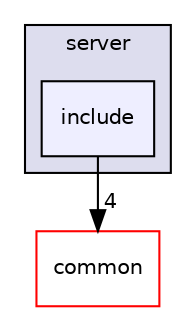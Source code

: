 digraph "/home/denis/CLionProjects/mySSH/server/include" {
  compound=true
  node [ fontsize="10", fontname="Helvetica"];
  edge [ labelfontsize="10", labelfontname="Helvetica"];
  subgraph clusterdir_41e1742e44e2de38b3bc91f993fed282 {
    graph [ bgcolor="#ddddee", pencolor="black", label="server" fontname="Helvetica", fontsize="10", URL="dir_41e1742e44e2de38b3bc91f993fed282.html"]
  dir_2b32f7736d6a65027d17676f6279053c [shape=box, label="include", style="filled", fillcolor="#eeeeff", pencolor="black", URL="dir_2b32f7736d6a65027d17676f6279053c.html"];
  }
  dir_bdd9a5d540de89e9fe90efdfc6973a4f [shape=box label="common" fillcolor="white" style="filled" color="red" URL="dir_bdd9a5d540de89e9fe90efdfc6973a4f.html"];
  dir_2b32f7736d6a65027d17676f6279053c->dir_bdd9a5d540de89e9fe90efdfc6973a4f [headlabel="4", labeldistance=1.5 headhref="dir_000007_000003.html"];
}

